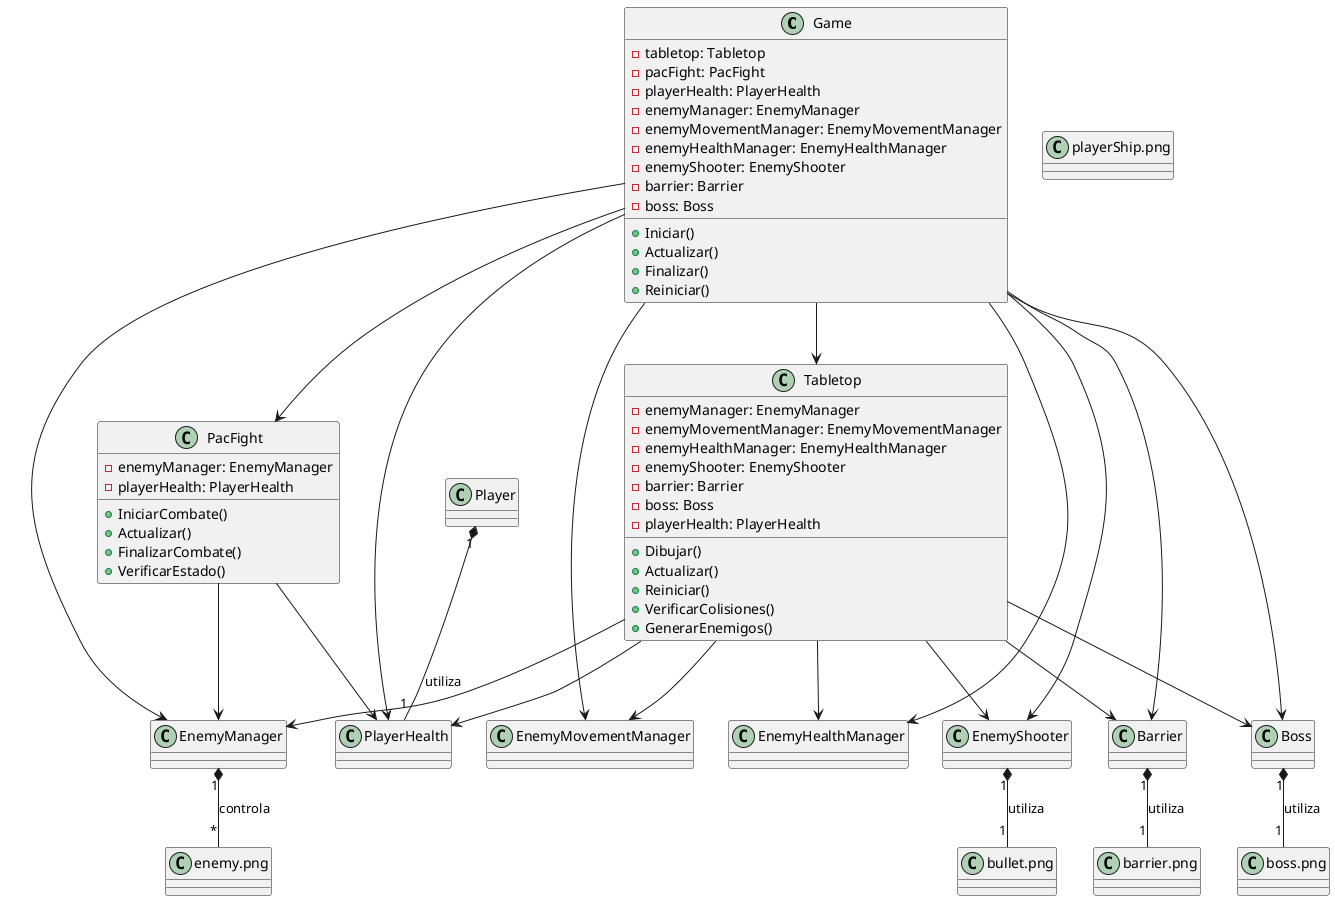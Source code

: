 @startuml SpaceInvaders

class Game {
    - tabletop: Tabletop
    - pacFight: PacFight
    - playerHealth: PlayerHealth
    - enemyManager: EnemyManager
    - enemyMovementManager: EnemyMovementManager
    - enemyHealthManager: EnemyHealthManager
    - enemyShooter: EnemyShooter
    - barrier: Barrier
    - boss: Boss
    + Iniciar()
    + Actualizar()
    + Finalizar()
    + Reiniciar()
}

class Tabletop {
    - enemyManager: EnemyManager
    - enemyMovementManager: EnemyMovementManager
    - enemyHealthManager: EnemyHealthManager
    - enemyShooter: EnemyShooter
    - barrier: Barrier
    - boss: Boss
    - playerHealth: PlayerHealth
    + Dibujar()
    + Actualizar()
    + Reiniciar()
    + VerificarColisiones()
    + GenerarEnemigos()
}

class PacFight {
    - enemyManager: EnemyManager
    - playerHealth: PlayerHealth
    + IniciarCombate()
    + Actualizar()
    + FinalizarCombate()
    + VerificarEstado()
}

class EnemyManager
class EnemyMovementManager
class EnemyHealthManager
class EnemyShooter
class Barrier
class Boss
class PlayerHealth

class SpacePlayer as "playerShip.png"
class EnemyPng as "enemy.png"
class BossPng as "boss.png"
class BarrierPng as "barrier.png"
class BulletPng as "bullet.png"

Game --> Tabletop
Game --> PacFight
Game --> PlayerHealth
Game --> EnemyManager
Game --> EnemyMovementManager
Game --> EnemyHealthManager
Game --> EnemyShooter
Game --> Barrier
Game --> Boss

Tabletop --> EnemyManager
Tabletop --> EnemyMovementManager
Tabletop --> EnemyHealthManager
Tabletop --> EnemyShooter
Tabletop --> Barrier
Tabletop --> Boss
Tabletop --> PlayerHealth

PacFight --> EnemyManager
PacFight --> PlayerHealth

Player "1" *-- "1" PlayerHealth : utiliza
EnemyManager "1" *-- "*" EnemyPng : controla
Boss "1" *-- "1" BossPng : utiliza
Barrier "1" *-- "1" BarrierPng : utiliza
EnemyShooter "1" *-- "1" BulletPng : utiliza

@enduml